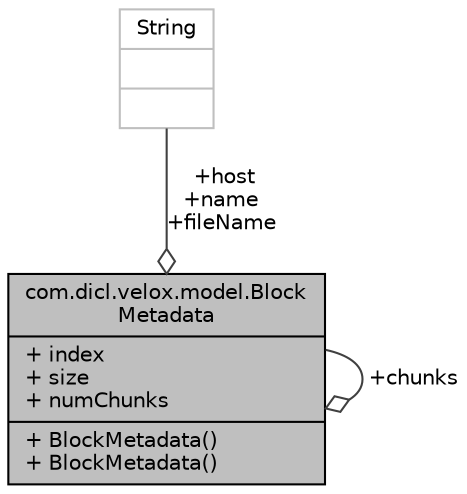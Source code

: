 digraph "com.dicl.velox.model.BlockMetadata"
{
  edge [fontname="Helvetica",fontsize="10",labelfontname="Helvetica",labelfontsize="10"];
  node [fontname="Helvetica",fontsize="10",shape=record];
  Node1 [label="{com.dicl.velox.model.Block\lMetadata\n|+ index\l+ size\l+ numChunks\l|+ BlockMetadata()\l+ BlockMetadata()\l}",height=0.2,width=0.4,color="black", fillcolor="grey75", style="filled" fontcolor="black"];
  Node1 -> Node1 [color="grey25",fontsize="10",style="solid",label=" +chunks" ,arrowhead="odiamond",fontname="Helvetica"];
  Node2 -> Node1 [color="grey25",fontsize="10",style="solid",label=" +host\n+name\n+fileName" ,arrowhead="odiamond",fontname="Helvetica"];
  Node2 [label="{String\n||}",height=0.2,width=0.4,color="grey75", fillcolor="white", style="filled"];
}
